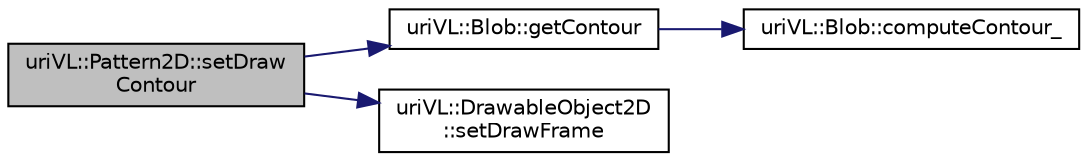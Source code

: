 digraph "uriVL::Pattern2D::setDrawContour"
{
  edge [fontname="Helvetica",fontsize="10",labelfontname="Helvetica",labelfontsize="10"];
  node [fontname="Helvetica",fontsize="10",shape=record];
  rankdir="LR";
  Node1 [label="uriVL::Pattern2D::setDraw\lContour",height=0.2,width=0.4,color="black", fillcolor="grey75", style="filled", fontcolor="black"];
  Node1 -> Node2 [color="midnightblue",fontsize="10",style="solid",fontname="Helvetica"];
  Node2 [label="uriVL::Blob::getContour",height=0.2,width=0.4,color="black", fillcolor="white", style="filled",URL="$classuriVL_1_1Blob.html#a744ca76a2de366741f983c05328714d8",tooltip="Get the contour of the blob. "];
  Node2 -> Node3 [color="midnightblue",fontsize="10",style="solid",fontname="Helvetica"];
  Node3 [label="uriVL::Blob::computeContour_",height=0.2,width=0.4,color="black", fillcolor="white", style="filled",URL="$classuriVL_1_1Blob.html#a0247a7596de1e42f020bf9c416189f7b",tooltip="Computes the contour of the blob. "];
  Node1 -> Node4 [color="midnightblue",fontsize="10",style="solid",fontname="Helvetica"];
  Node4 [label="uriVL::DrawableObject2D\l::setDrawFrame",height=0.2,width=0.4,color="black", fillcolor="white", style="filled",URL="$classuriVL_1_1DrawableObject2D.html#a5a09233c99c92bb5f464c01ddd128809",tooltip="Indicates whether this image&#39;s bounding rectangle should be indicated by a color frame. "];
}
